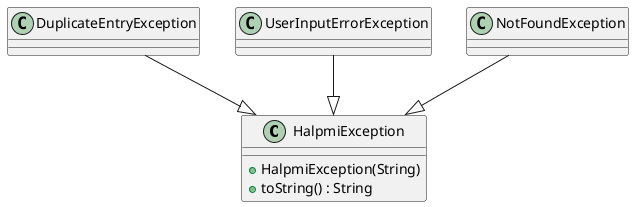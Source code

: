 @startuml
'https://plantuml.com/class-diagram

class HalpmiException {
    +HalpmiException(String)
    +toString() : String
}
class DuplicateEntryException

class UserInputErrorException

class NotFoundException

DuplicateEntryException --|> HalpmiException
UserInputErrorException --|> HalpmiException
NotFoundException --|> HalpmiException
@enduml